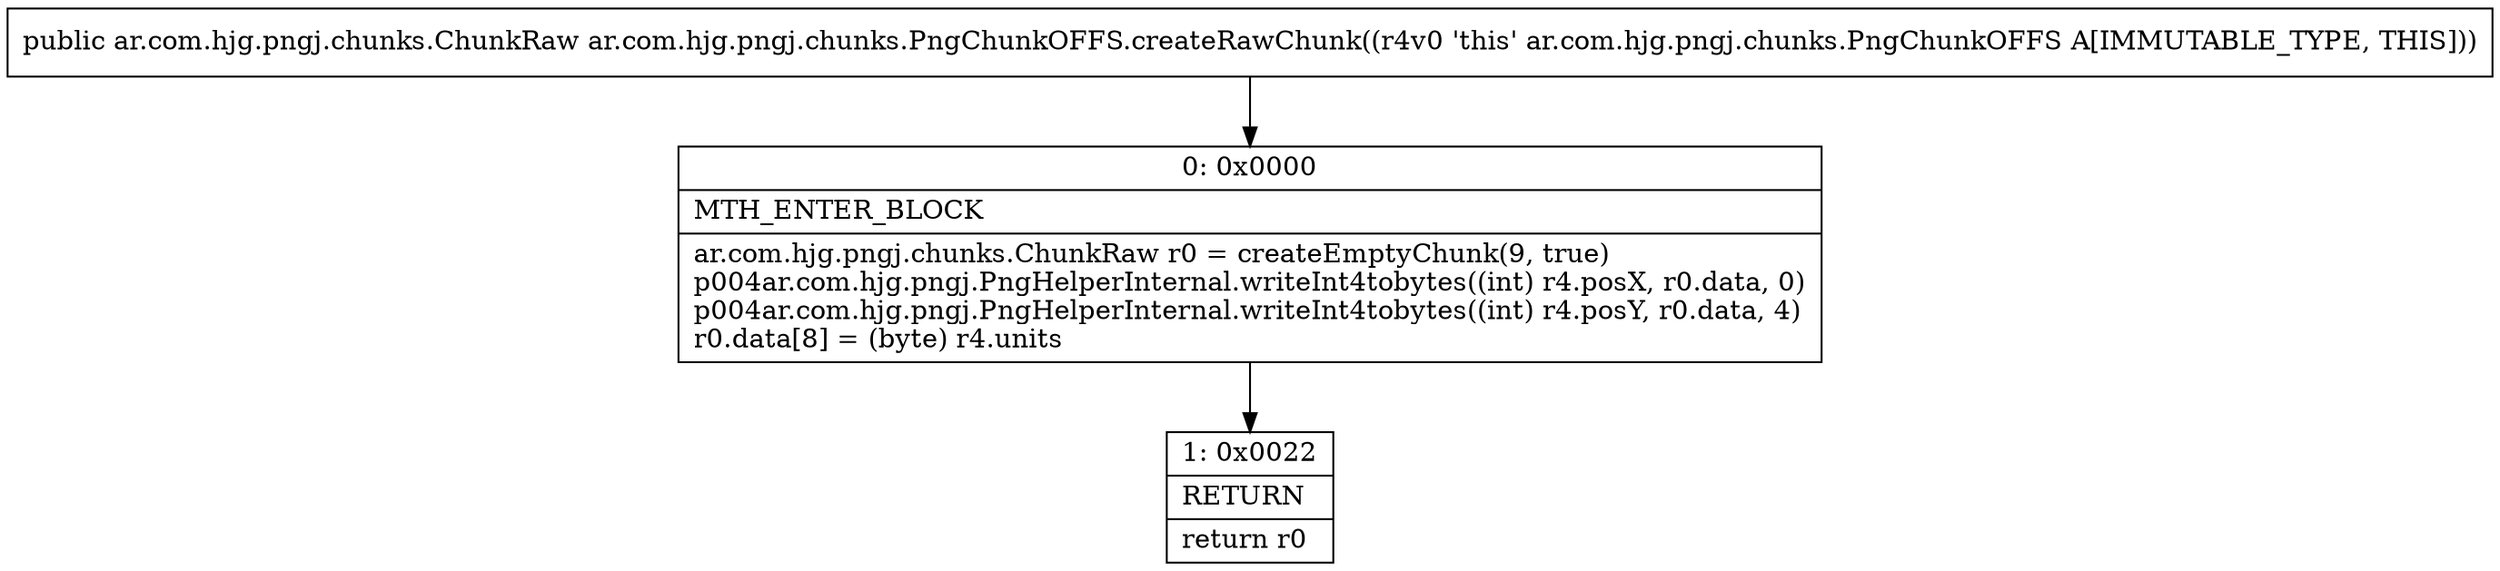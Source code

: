 digraph "CFG forar.com.hjg.pngj.chunks.PngChunkOFFS.createRawChunk()Lar\/com\/hjg\/pngj\/chunks\/ChunkRaw;" {
Node_0 [shape=record,label="{0\:\ 0x0000|MTH_ENTER_BLOCK\l|ar.com.hjg.pngj.chunks.ChunkRaw r0 = createEmptyChunk(9, true)\lp004ar.com.hjg.pngj.PngHelperInternal.writeInt4tobytes((int) r4.posX, r0.data, 0)\lp004ar.com.hjg.pngj.PngHelperInternal.writeInt4tobytes((int) r4.posY, r0.data, 4)\lr0.data[8] = (byte) r4.units\l}"];
Node_1 [shape=record,label="{1\:\ 0x0022|RETURN\l|return r0\l}"];
MethodNode[shape=record,label="{public ar.com.hjg.pngj.chunks.ChunkRaw ar.com.hjg.pngj.chunks.PngChunkOFFS.createRawChunk((r4v0 'this' ar.com.hjg.pngj.chunks.PngChunkOFFS A[IMMUTABLE_TYPE, THIS])) }"];
MethodNode -> Node_0;
Node_0 -> Node_1;
}

